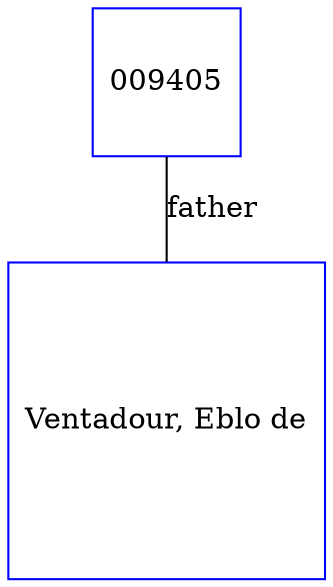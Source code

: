 digraph D {
    edge [dir=none];    node [shape=box];    "009405"   [label="009405", shape=box, regular=1, color="blue"] ;
"009406"   [label="Ventadour, Eblo de", shape=box, regular=1, color="blue"] ;
009405->009406 [label="father",arrowsize=0.0]; 
}